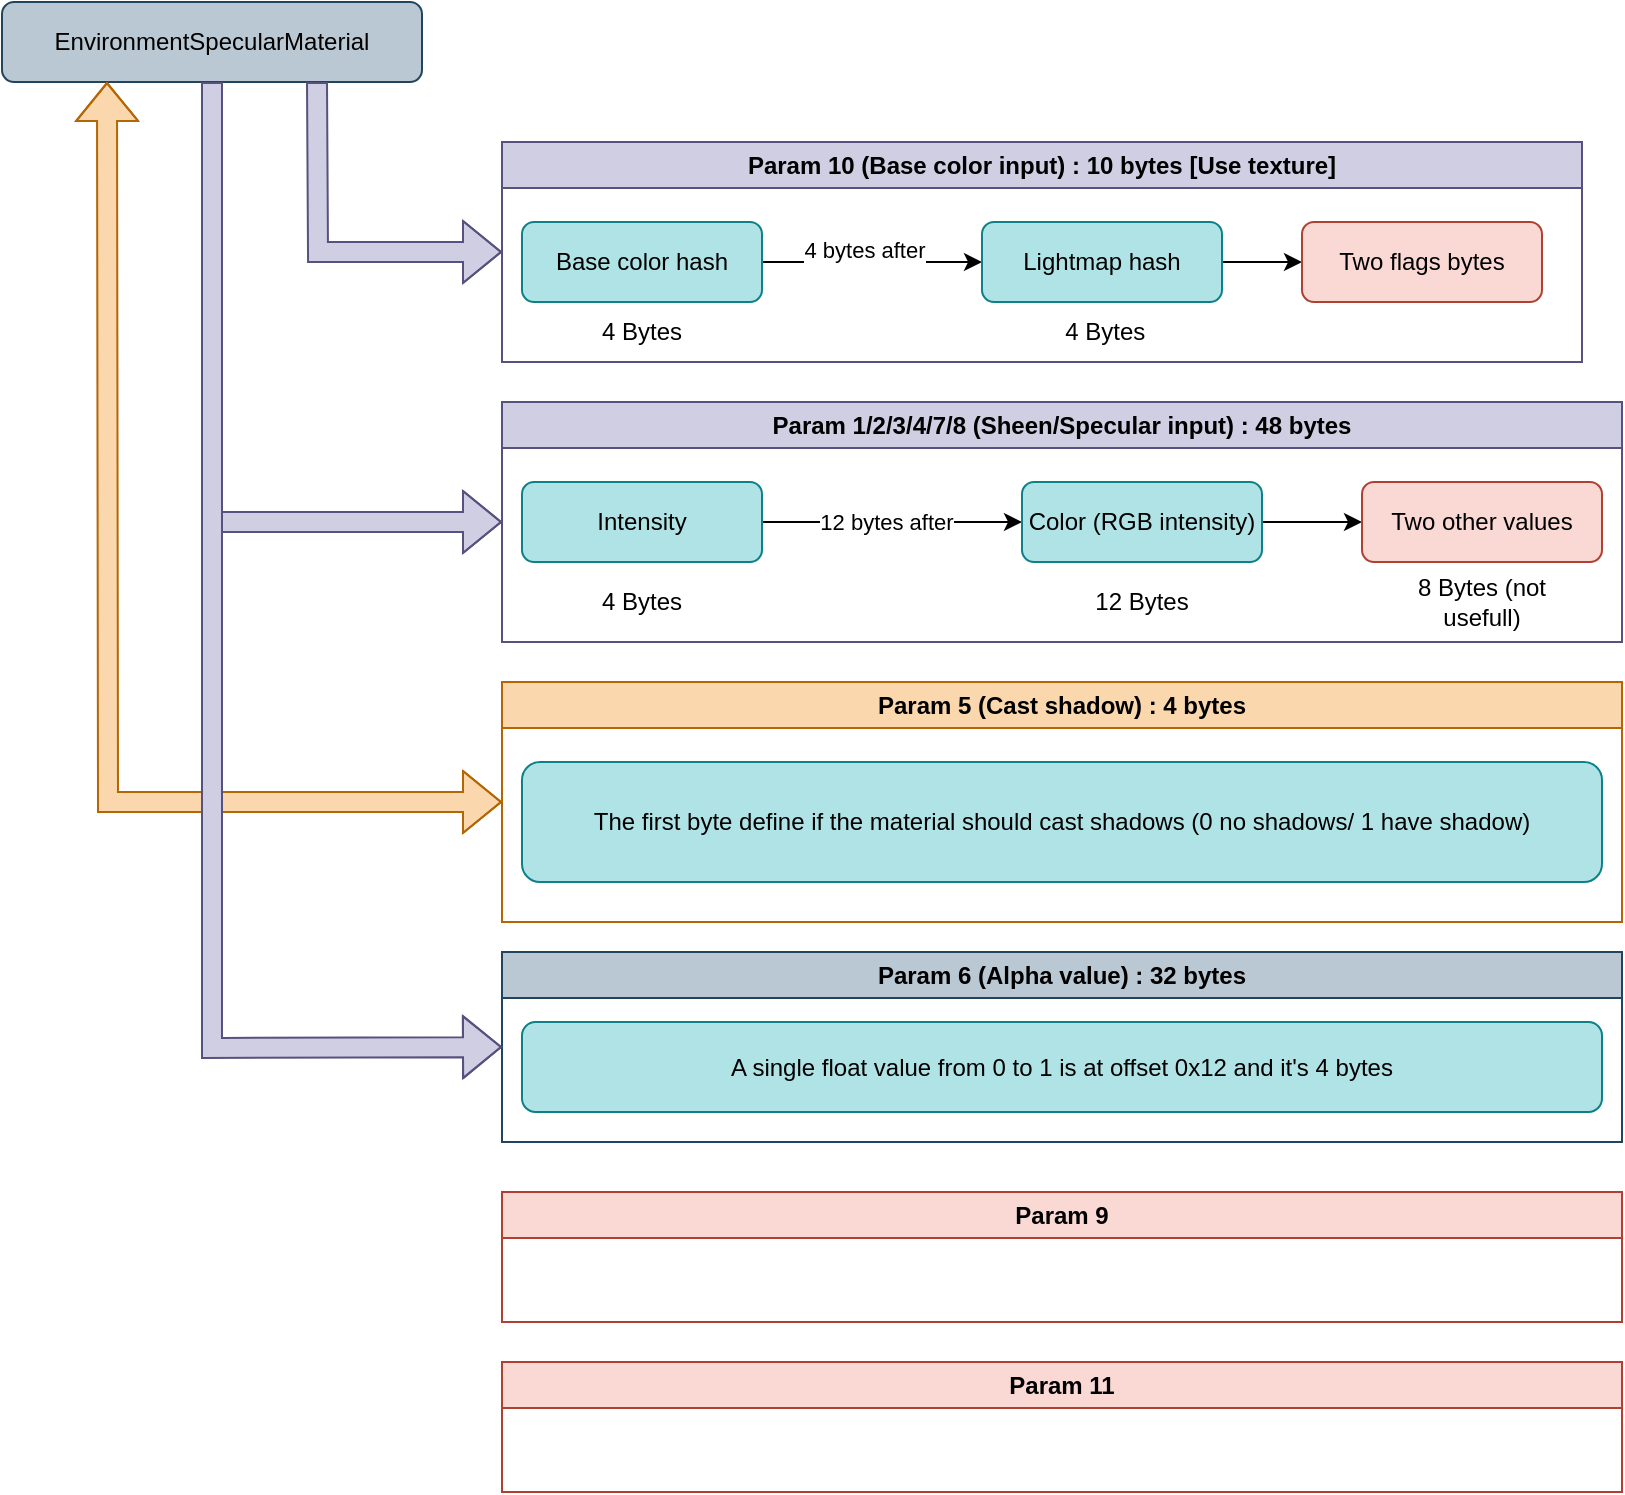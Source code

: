 <mxfile version="24.7.6">
  <diagram name="Page-1" id="aSh16s_FejJTfDu06x_u">
    <mxGraphModel dx="1434" dy="738" grid="1" gridSize="10" guides="1" tooltips="1" connect="1" arrows="1" fold="1" page="1" pageScale="1" pageWidth="827" pageHeight="1169" math="0" shadow="0">
      <root>
        <mxCell id="0" />
        <mxCell id="1" parent="0" />
        <mxCell id="BW9Cfgi7wb87ly_cptnb-1" value="EnvironmentSpecularMaterial" style="rounded=1;whiteSpace=wrap;html=1;fillColor=#bac8d3;strokeColor=#23445d;" parent="1" vertex="1">
          <mxGeometry x="10" y="10" width="210" height="40" as="geometry" />
        </mxCell>
        <mxCell id="BW9Cfgi7wb87ly_cptnb-6" value="" style="edgeStyle=orthogonalEdgeStyle;rounded=0;orthogonalLoop=1;jettySize=auto;html=1;" parent="1" source="BW9Cfgi7wb87ly_cptnb-4" target="BW9Cfgi7wb87ly_cptnb-5" edge="1">
          <mxGeometry relative="1" as="geometry" />
        </mxCell>
        <mxCell id="BW9Cfgi7wb87ly_cptnb-7" value="4 bytes after" style="edgeLabel;html=1;align=center;verticalAlign=middle;resizable=0;points=[];" parent="BW9Cfgi7wb87ly_cptnb-6" vertex="1" connectable="0">
          <mxGeometry x="-0.075" y="6" relative="1" as="geometry">
            <mxPoint as="offset" />
          </mxGeometry>
        </mxCell>
        <mxCell id="BW9Cfgi7wb87ly_cptnb-4" value="Base color hash" style="rounded=1;whiteSpace=wrap;html=1;fillColor=#b0e3e6;strokeColor=#0e8088;" parent="1" vertex="1">
          <mxGeometry x="270" y="120" width="120" height="40" as="geometry" />
        </mxCell>
        <mxCell id="BW9Cfgi7wb87ly_cptnb-9" value="" style="edgeStyle=orthogonalEdgeStyle;rounded=0;orthogonalLoop=1;jettySize=auto;html=1;" parent="1" source="BW9Cfgi7wb87ly_cptnb-5" target="BW9Cfgi7wb87ly_cptnb-8" edge="1">
          <mxGeometry relative="1" as="geometry" />
        </mxCell>
        <mxCell id="BW9Cfgi7wb87ly_cptnb-5" value="Lightmap hash" style="rounded=1;whiteSpace=wrap;html=1;fillColor=#b0e3e6;strokeColor=#0e8088;" parent="1" vertex="1">
          <mxGeometry x="500" y="120" width="120" height="40" as="geometry" />
        </mxCell>
        <mxCell id="BW9Cfgi7wb87ly_cptnb-8" value="Two flags bytes" style="rounded=1;whiteSpace=wrap;html=1;fillColor=#fad9d5;strokeColor=#ae4132;" parent="1" vertex="1">
          <mxGeometry x="660" y="120" width="120" height="40" as="geometry" />
        </mxCell>
        <mxCell id="BW9Cfgi7wb87ly_cptnb-10" value="Param 10 (Base color input) : 10 bytes [Use texture]" style="swimlane;whiteSpace=wrap;html=1;fillColor=#d0cee2;strokeColor=#56517e;" parent="1" vertex="1">
          <mxGeometry x="260" y="80" width="540" height="110" as="geometry" />
        </mxCell>
        <mxCell id="BW9Cfgi7wb87ly_cptnb-11" value="4 Bytes" style="text;html=1;align=center;verticalAlign=middle;whiteSpace=wrap;rounded=0;" parent="BW9Cfgi7wb87ly_cptnb-10" vertex="1">
          <mxGeometry x="40" y="80" width="60" height="30" as="geometry" />
        </mxCell>
        <mxCell id="BW9Cfgi7wb87ly_cptnb-12" value="&amp;nbsp;4 Bytes" style="text;html=1;align=center;verticalAlign=middle;whiteSpace=wrap;rounded=0;" parent="BW9Cfgi7wb87ly_cptnb-10" vertex="1">
          <mxGeometry x="270" y="80" width="60" height="30" as="geometry" />
        </mxCell>
        <mxCell id="BW9Cfgi7wb87ly_cptnb-13" value="" style="shape=flexArrow;endArrow=classic;html=1;rounded=0;entryX=0;entryY=0.5;entryDx=0;entryDy=0;exitX=0.75;exitY=1;exitDx=0;exitDy=0;fillColor=#d0cee2;strokeColor=#56517e;" parent="1" source="BW9Cfgi7wb87ly_cptnb-1" target="BW9Cfgi7wb87ly_cptnb-10" edge="1">
          <mxGeometry width="50" height="50" relative="1" as="geometry">
            <mxPoint x="120" y="60" as="sourcePoint" />
            <mxPoint x="170" y="270" as="targetPoint" />
            <Array as="points">
              <mxPoint x="168" y="135" />
            </Array>
          </mxGeometry>
        </mxCell>
        <mxCell id="HfBi7xp5_Hq4PblDzs9--1" value="Param 1/2/3/4/7/8 (Sheen/Specular input) : 48 bytes" style="swimlane;whiteSpace=wrap;html=1;fillColor=#d0cee2;strokeColor=#56517e;" vertex="1" parent="1">
          <mxGeometry x="260" y="210" width="560" height="120" as="geometry" />
        </mxCell>
        <mxCell id="HfBi7xp5_Hq4PblDzs9--5" value="" style="edgeStyle=orthogonalEdgeStyle;rounded=0;orthogonalLoop=1;jettySize=auto;html=1;" edge="1" parent="HfBi7xp5_Hq4PblDzs9--1" source="HfBi7xp5_Hq4PblDzs9--2" target="HfBi7xp5_Hq4PblDzs9--4">
          <mxGeometry relative="1" as="geometry" />
        </mxCell>
        <mxCell id="HfBi7xp5_Hq4PblDzs9--6" value="12 bytes after" style="edgeLabel;html=1;align=center;verticalAlign=middle;resizable=0;points=[];" vertex="1" connectable="0" parent="HfBi7xp5_Hq4PblDzs9--5">
          <mxGeometry x="-0.05" relative="1" as="geometry">
            <mxPoint as="offset" />
          </mxGeometry>
        </mxCell>
        <mxCell id="HfBi7xp5_Hq4PblDzs9--2" value="Intensity" style="rounded=1;whiteSpace=wrap;html=1;fillColor=#b0e3e6;strokeColor=#0e8088;" vertex="1" parent="HfBi7xp5_Hq4PblDzs9--1">
          <mxGeometry x="10" y="40" width="120" height="40" as="geometry" />
        </mxCell>
        <mxCell id="HfBi7xp5_Hq4PblDzs9--3" value="4 Bytes" style="text;html=1;align=center;verticalAlign=middle;whiteSpace=wrap;rounded=0;" vertex="1" parent="HfBi7xp5_Hq4PblDzs9--1">
          <mxGeometry x="40" y="85" width="60" height="30" as="geometry" />
        </mxCell>
        <mxCell id="HfBi7xp5_Hq4PblDzs9--9" value="" style="edgeStyle=orthogonalEdgeStyle;rounded=0;orthogonalLoop=1;jettySize=auto;html=1;" edge="1" parent="HfBi7xp5_Hq4PblDzs9--1" source="HfBi7xp5_Hq4PblDzs9--4" target="HfBi7xp5_Hq4PblDzs9--8">
          <mxGeometry relative="1" as="geometry" />
        </mxCell>
        <mxCell id="HfBi7xp5_Hq4PblDzs9--4" value="Color (RGB intensity)" style="rounded=1;whiteSpace=wrap;html=1;fillColor=#b0e3e6;strokeColor=#0e8088;" vertex="1" parent="HfBi7xp5_Hq4PblDzs9--1">
          <mxGeometry x="260" y="40" width="120" height="40" as="geometry" />
        </mxCell>
        <mxCell id="HfBi7xp5_Hq4PblDzs9--7" value="12 Bytes" style="text;html=1;align=center;verticalAlign=middle;whiteSpace=wrap;rounded=0;" vertex="1" parent="HfBi7xp5_Hq4PblDzs9--1">
          <mxGeometry x="290" y="85" width="60" height="30" as="geometry" />
        </mxCell>
        <mxCell id="HfBi7xp5_Hq4PblDzs9--8" value="Two other values" style="rounded=1;whiteSpace=wrap;html=1;fillColor=#fad9d5;strokeColor=#ae4132;" vertex="1" parent="HfBi7xp5_Hq4PblDzs9--1">
          <mxGeometry x="430" y="40" width="120" height="40" as="geometry" />
        </mxCell>
        <mxCell id="HfBi7xp5_Hq4PblDzs9--10" value="8 Bytes (not usefull)" style="text;html=1;align=center;verticalAlign=middle;whiteSpace=wrap;rounded=0;" vertex="1" parent="HfBi7xp5_Hq4PblDzs9--1">
          <mxGeometry x="440" y="85" width="100" height="30" as="geometry" />
        </mxCell>
        <mxCell id="HfBi7xp5_Hq4PblDzs9--12" value="" style="shape=flexArrow;endArrow=classic;html=1;rounded=0;fillColor=#d0cee2;strokeColor=#56517e;entryX=0;entryY=0.5;entryDx=0;entryDy=0;exitX=0.5;exitY=1;exitDx=0;exitDy=0;" edge="1" parent="1" source="BW9Cfgi7wb87ly_cptnb-1" target="HfBi7xp5_Hq4PblDzs9--1">
          <mxGeometry width="50" height="50" relative="1" as="geometry">
            <mxPoint x="80" y="290" as="sourcePoint" />
            <mxPoint x="130" y="240" as="targetPoint" />
            <Array as="points">
              <mxPoint x="115" y="270" />
            </Array>
          </mxGeometry>
        </mxCell>
        <mxCell id="HfBi7xp5_Hq4PblDzs9--13" value="Param 5 (Cast shadow) : 4 bytes" style="swimlane;whiteSpace=wrap;html=1;fillColor=#fad7ac;strokeColor=#b46504;" vertex="1" parent="1">
          <mxGeometry x="260" y="350" width="560" height="120" as="geometry" />
        </mxCell>
        <mxCell id="HfBi7xp5_Hq4PblDzs9--14" value="The first byte define if the material should cast shadows (0 no shadows/ 1 have shadow)" style="rounded=1;whiteSpace=wrap;html=1;fillColor=#b0e3e6;strokeColor=#0e8088;" vertex="1" parent="HfBi7xp5_Hq4PblDzs9--13">
          <mxGeometry x="10" y="40" width="540" height="60" as="geometry" />
        </mxCell>
        <mxCell id="HfBi7xp5_Hq4PblDzs9--15" value="" style="shape=flexArrow;endArrow=classic;startArrow=classic;html=1;rounded=0;entryX=0;entryY=0.5;entryDx=0;entryDy=0;exitX=0.25;exitY=1;exitDx=0;exitDy=0;fillColor=#fad7ac;strokeColor=#b46504;" edge="1" parent="1" source="BW9Cfgi7wb87ly_cptnb-1" target="HfBi7xp5_Hq4PblDzs9--13">
          <mxGeometry width="100" height="100" relative="1" as="geometry">
            <mxPoint x="50" y="450" as="sourcePoint" />
            <mxPoint x="150" y="350" as="targetPoint" />
            <Array as="points">
              <mxPoint x="63" y="410" />
            </Array>
          </mxGeometry>
        </mxCell>
        <mxCell id="HfBi7xp5_Hq4PblDzs9--16" value="Param 6 (Alpha value) : 32 bytes" style="swimlane;whiteSpace=wrap;html=1;fillColor=#bac8d3;strokeColor=#23445d;" vertex="1" parent="1">
          <mxGeometry x="260" y="485" width="560" height="95" as="geometry" />
        </mxCell>
        <mxCell id="HfBi7xp5_Hq4PblDzs9--19" value="A single float value from 0 to 1 is at offset 0x12 and it&#39;s 4 bytes" style="rounded=1;whiteSpace=wrap;html=1;fillColor=#b0e3e6;strokeColor=#0e8088;" vertex="1" parent="HfBi7xp5_Hq4PblDzs9--16">
          <mxGeometry x="10" y="35" width="540" height="45" as="geometry" />
        </mxCell>
        <mxCell id="HfBi7xp5_Hq4PblDzs9--17" value="Param 9" style="swimlane;whiteSpace=wrap;html=1;fillColor=#fad9d5;strokeColor=#ae4132;startSize=23;" vertex="1" parent="1">
          <mxGeometry x="260" y="605" width="560" height="65" as="geometry" />
        </mxCell>
        <mxCell id="HfBi7xp5_Hq4PblDzs9--18" value="Param 11" style="swimlane;whiteSpace=wrap;html=1;fillColor=#fad9d5;strokeColor=#ae4132;startSize=23;" vertex="1" parent="1">
          <mxGeometry x="260" y="690" width="560" height="65" as="geometry" />
        </mxCell>
        <mxCell id="HfBi7xp5_Hq4PblDzs9--20" value="" style="shape=flexArrow;endArrow=classic;html=1;rounded=0;exitX=0.5;exitY=1;exitDx=0;exitDy=0;entryX=0;entryY=0.5;entryDx=0;entryDy=0;fillColor=#d0cee2;strokeColor=#56517e;" edge="1" parent="1" source="BW9Cfgi7wb87ly_cptnb-1" target="HfBi7xp5_Hq4PblDzs9--16">
          <mxGeometry width="50" height="50" relative="1" as="geometry">
            <mxPoint x="90" y="520" as="sourcePoint" />
            <mxPoint x="140" y="470" as="targetPoint" />
            <Array as="points">
              <mxPoint x="115" y="533" />
            </Array>
          </mxGeometry>
        </mxCell>
      </root>
    </mxGraphModel>
  </diagram>
</mxfile>
